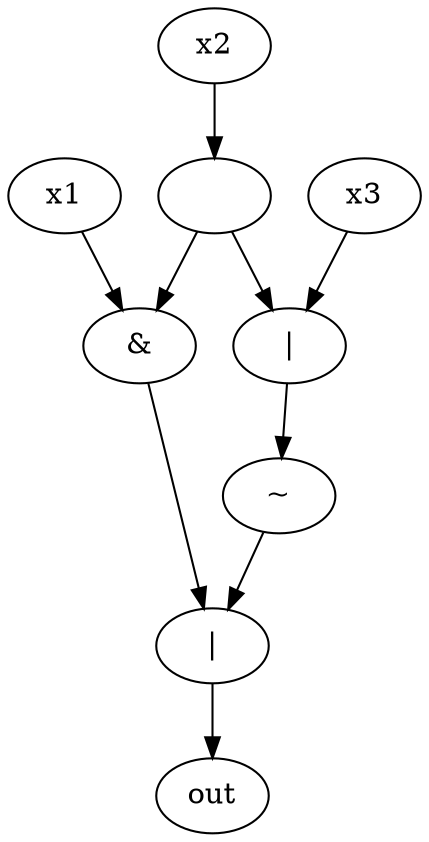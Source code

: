 digraph G {
    v0 [label="x1"]
    v1 [label="x2"]
    v2 [label="x3"]
    v3 [label="&"]
    v4 [label=""]
    v5 [label="|"]
    v6 [label="~"]
    v7 [label="|"]
    v8 [label="out"]
    v0 -> v3 
    v1 -> v4 
    v2 -> v5 
    v3 -> v7 
    v4 -> v3 
    v4 -> v5 
    v5 -> v6 
    v6 -> v7 
    v7 -> v8 
}